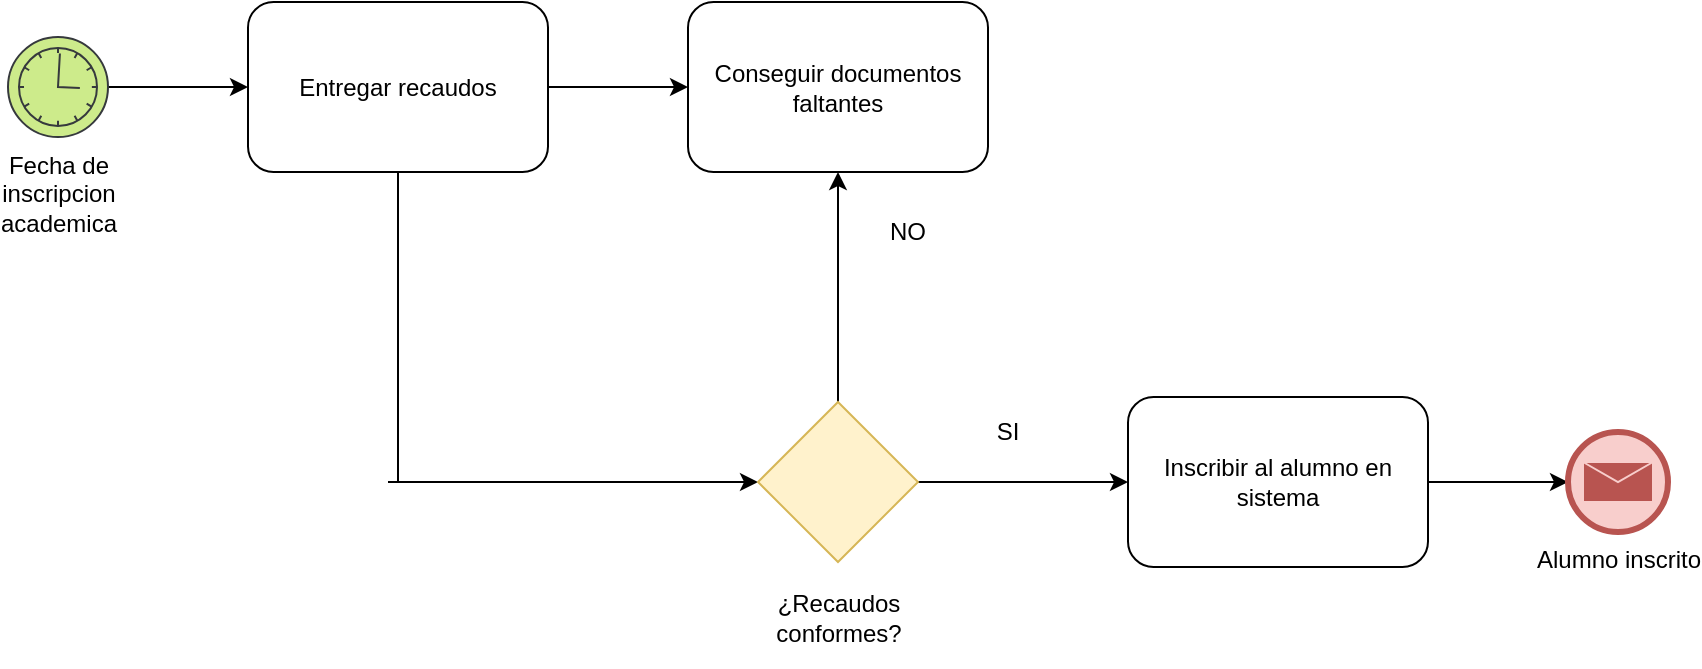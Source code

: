 <mxfile version="20.2.3" type="device"><diagram id="UdlDsa_mdp8liJgEaQET" name="Página-1"><mxGraphModel dx="1153" dy="721" grid="1" gridSize="10" guides="1" tooltips="1" connect="1" arrows="1" fold="1" page="1" pageScale="1" pageWidth="827" pageHeight="1169" math="0" shadow="0"><root><mxCell id="0"/><mxCell id="1" parent="0"/><mxCell id="hba8z5tfMxQEw57NzGwH-8" style="edgeStyle=orthogonalEdgeStyle;rounded=0;orthogonalLoop=1;jettySize=auto;html=1;" edge="1" parent="1" source="bkXg7s3gmlsYqQlyLjDE-2" target="bkXg7s3gmlsYqQlyLjDE-4"><mxGeometry relative="1" as="geometry"/></mxCell><mxCell id="hba8z5tfMxQEw57NzGwH-10" style="edgeStyle=orthogonalEdgeStyle;rounded=0;orthogonalLoop=1;jettySize=auto;html=1;endArrow=none;endFill=0;" edge="1" parent="1" source="bkXg7s3gmlsYqQlyLjDE-2"><mxGeometry relative="1" as="geometry"><mxPoint x="225" y="350" as="targetPoint"/></mxGeometry></mxCell><mxCell id="bkXg7s3gmlsYqQlyLjDE-2" value="Entregar recaudos" style="rounded=1;whiteSpace=wrap;html=1;" parent="1" vertex="1"><mxGeometry x="150" y="110" width="150" height="85" as="geometry"/></mxCell><mxCell id="bkXg7s3gmlsYqQlyLjDE-4" value="Conseguir documentos faltantes" style="rounded=1;whiteSpace=wrap;html=1;" parent="1" vertex="1"><mxGeometry x="370" y="110" width="150" height="85" as="geometry"/></mxCell><mxCell id="hba8z5tfMxQEw57NzGwH-7" style="edgeStyle=orthogonalEdgeStyle;rounded=0;orthogonalLoop=1;jettySize=auto;html=1;entryX=0;entryY=0.5;entryDx=0;entryDy=0;" edge="1" parent="1" source="hba8z5tfMxQEw57NzGwH-4" target="bkXg7s3gmlsYqQlyLjDE-2"><mxGeometry relative="1" as="geometry"/></mxCell><mxCell id="hba8z5tfMxQEw57NzGwH-4" value="Fecha de &lt;br&gt;inscripcion&lt;br&gt;academica" style="points=[[0.145,0.145,0],[0.5,0,0],[0.855,0.145,0],[1,0.5,0],[0.855,0.855,0],[0.5,1,0],[0.145,0.855,0],[0,0.5,0]];shape=mxgraph.bpmn.event;html=1;verticalLabelPosition=bottom;labelBackgroundColor=#ffffff;verticalAlign=top;align=center;perimeter=ellipsePerimeter;outlineConnect=0;aspect=fixed;outline=standard;symbol=timer;fillColor=#cdeb8b;strokeColor=#36393d;" vertex="1" parent="1"><mxGeometry x="30" y="127.5" width="50" height="50" as="geometry"/></mxCell><mxCell id="hba8z5tfMxQEw57NzGwH-16" style="edgeStyle=orthogonalEdgeStyle;rounded=0;orthogonalLoop=1;jettySize=auto;html=1;startArrow=none;startFill=0;endArrow=classic;endFill=1;" edge="1" parent="1" source="hba8z5tfMxQEw57NzGwH-5"><mxGeometry relative="1" as="geometry"><mxPoint x="810" y="350" as="targetPoint"/></mxGeometry></mxCell><mxCell id="hba8z5tfMxQEw57NzGwH-5" value="Inscribir al alumno en sistema" style="rounded=1;whiteSpace=wrap;html=1;" vertex="1" parent="1"><mxGeometry x="590" y="307.5" width="150" height="85" as="geometry"/></mxCell><mxCell id="hba8z5tfMxQEw57NzGwH-9" style="edgeStyle=orthogonalEdgeStyle;rounded=0;orthogonalLoop=1;jettySize=auto;html=1;entryX=0.5;entryY=1;entryDx=0;entryDy=0;" edge="1" parent="1" source="hba8z5tfMxQEw57NzGwH-6" target="bkXg7s3gmlsYqQlyLjDE-4"><mxGeometry relative="1" as="geometry"/></mxCell><mxCell id="hba8z5tfMxQEw57NzGwH-11" style="edgeStyle=orthogonalEdgeStyle;rounded=0;orthogonalLoop=1;jettySize=auto;html=1;endArrow=none;endFill=0;startArrow=classic;startFill=1;" edge="1" parent="1" source="hba8z5tfMxQEw57NzGwH-6"><mxGeometry relative="1" as="geometry"><mxPoint x="220" y="350" as="targetPoint"/></mxGeometry></mxCell><mxCell id="hba8z5tfMxQEw57NzGwH-15" style="edgeStyle=orthogonalEdgeStyle;rounded=0;orthogonalLoop=1;jettySize=auto;html=1;entryX=0;entryY=0.5;entryDx=0;entryDy=0;startArrow=none;startFill=0;endArrow=classic;endFill=1;" edge="1" parent="1" source="hba8z5tfMxQEw57NzGwH-6" target="hba8z5tfMxQEw57NzGwH-5"><mxGeometry relative="1" as="geometry"/></mxCell><mxCell id="hba8z5tfMxQEw57NzGwH-6" value="" style="rhombus;whiteSpace=wrap;html=1;fillColor=#fff2cc;strokeColor=#d6b656;" vertex="1" parent="1"><mxGeometry x="405" y="310" width="80" height="80" as="geometry"/></mxCell><mxCell id="hba8z5tfMxQEw57NzGwH-13" value="NO" style="text;html=1;strokeColor=none;fillColor=none;align=center;verticalAlign=middle;whiteSpace=wrap;rounded=0;" vertex="1" parent="1"><mxGeometry x="450" y="210" width="60" height="30" as="geometry"/></mxCell><mxCell id="hba8z5tfMxQEw57NzGwH-14" value="SI" style="text;html=1;strokeColor=none;fillColor=none;align=center;verticalAlign=middle;whiteSpace=wrap;rounded=0;" vertex="1" parent="1"><mxGeometry x="500" y="310" width="60" height="30" as="geometry"/></mxCell><mxCell id="hba8z5tfMxQEw57NzGwH-17" value="¿Recaudos conformes?" style="text;html=1;strokeColor=none;fillColor=none;align=center;verticalAlign=middle;whiteSpace=wrap;rounded=0;" vertex="1" parent="1"><mxGeometry x="407.5" y="392.5" width="75" height="50" as="geometry"/></mxCell><mxCell id="hba8z5tfMxQEw57NzGwH-18" value="Alumno inscrito" style="points=[[0.145,0.145,0],[0.5,0,0],[0.855,0.145,0],[1,0.5,0],[0.855,0.855,0],[0.5,1,0],[0.145,0.855,0],[0,0.5,0]];shape=mxgraph.bpmn.event;html=1;verticalLabelPosition=bottom;labelBackgroundColor=#ffffff;verticalAlign=top;align=center;perimeter=ellipsePerimeter;outlineConnect=0;aspect=fixed;outline=end;symbol=message;fillColor=#f8cecc;strokeColor=#b85450;" vertex="1" parent="1"><mxGeometry x="810" y="325" width="50" height="50" as="geometry"/></mxCell></root></mxGraphModel></diagram></mxfile>